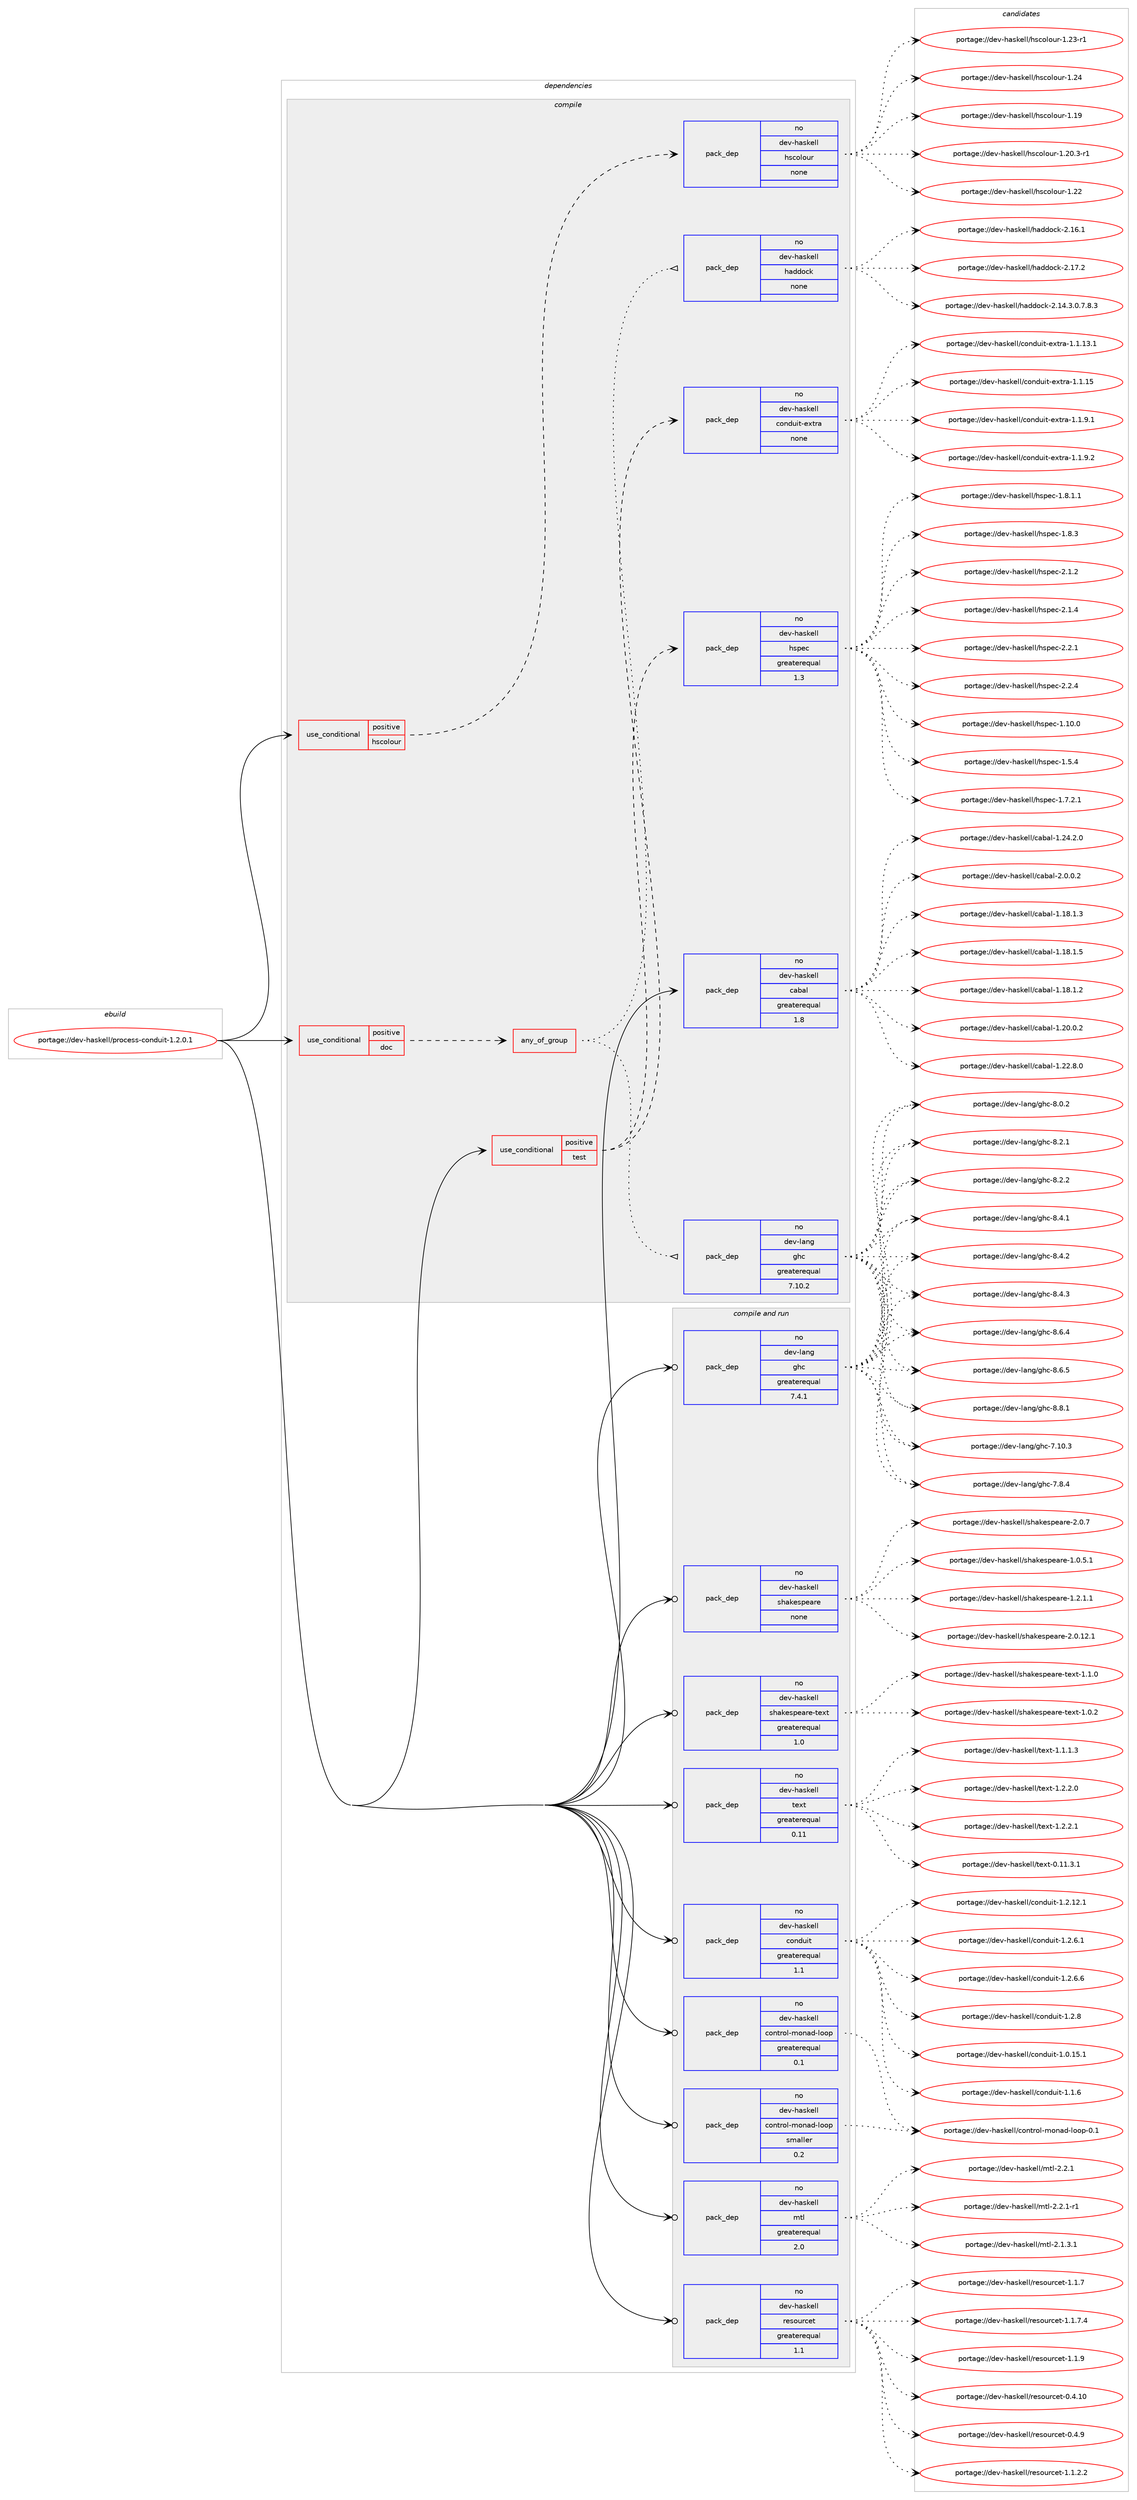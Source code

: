 digraph prolog {

# *************
# Graph options
# *************

newrank=true;
concentrate=true;
compound=true;
graph [rankdir=LR,fontname=Helvetica,fontsize=10,ranksep=1.5];#, ranksep=2.5, nodesep=0.2];
edge  [arrowhead=vee];
node  [fontname=Helvetica,fontsize=10];

# **********
# The ebuild
# **********

subgraph cluster_leftcol {
color=gray;
rank=same;
label=<<i>ebuild</i>>;
id [label="portage://dev-haskell/process-conduit-1.2.0.1", color=red, width=4, href="../dev-haskell/process-conduit-1.2.0.1.svg"];
}

# ****************
# The dependencies
# ****************

subgraph cluster_midcol {
color=gray;
label=<<i>dependencies</i>>;
subgraph cluster_compile {
fillcolor="#eeeeee";
style=filled;
label=<<i>compile</i>>;
subgraph cond16654 {
dependency77163 [label=<<TABLE BORDER="0" CELLBORDER="1" CELLSPACING="0" CELLPADDING="4"><TR><TD ROWSPAN="3" CELLPADDING="10">use_conditional</TD></TR><TR><TD>positive</TD></TR><TR><TD>doc</TD></TR></TABLE>>, shape=none, color=red];
subgraph any2187 {
dependency77164 [label=<<TABLE BORDER="0" CELLBORDER="1" CELLSPACING="0" CELLPADDING="4"><TR><TD CELLPADDING="10">any_of_group</TD></TR></TABLE>>, shape=none, color=red];subgraph pack58265 {
dependency77165 [label=<<TABLE BORDER="0" CELLBORDER="1" CELLSPACING="0" CELLPADDING="4" WIDTH="220"><TR><TD ROWSPAN="6" CELLPADDING="30">pack_dep</TD></TR><TR><TD WIDTH="110">no</TD></TR><TR><TD>dev-haskell</TD></TR><TR><TD>haddock</TD></TR><TR><TD>none</TD></TR><TR><TD></TD></TR></TABLE>>, shape=none, color=blue];
}
dependency77164:e -> dependency77165:w [weight=20,style="dotted",arrowhead="oinv"];
subgraph pack58266 {
dependency77166 [label=<<TABLE BORDER="0" CELLBORDER="1" CELLSPACING="0" CELLPADDING="4" WIDTH="220"><TR><TD ROWSPAN="6" CELLPADDING="30">pack_dep</TD></TR><TR><TD WIDTH="110">no</TD></TR><TR><TD>dev-lang</TD></TR><TR><TD>ghc</TD></TR><TR><TD>greaterequal</TD></TR><TR><TD>7.10.2</TD></TR></TABLE>>, shape=none, color=blue];
}
dependency77164:e -> dependency77166:w [weight=20,style="dotted",arrowhead="oinv"];
}
dependency77163:e -> dependency77164:w [weight=20,style="dashed",arrowhead="vee"];
}
id:e -> dependency77163:w [weight=20,style="solid",arrowhead="vee"];
subgraph cond16655 {
dependency77167 [label=<<TABLE BORDER="0" CELLBORDER="1" CELLSPACING="0" CELLPADDING="4"><TR><TD ROWSPAN="3" CELLPADDING="10">use_conditional</TD></TR><TR><TD>positive</TD></TR><TR><TD>hscolour</TD></TR></TABLE>>, shape=none, color=red];
subgraph pack58267 {
dependency77168 [label=<<TABLE BORDER="0" CELLBORDER="1" CELLSPACING="0" CELLPADDING="4" WIDTH="220"><TR><TD ROWSPAN="6" CELLPADDING="30">pack_dep</TD></TR><TR><TD WIDTH="110">no</TD></TR><TR><TD>dev-haskell</TD></TR><TR><TD>hscolour</TD></TR><TR><TD>none</TD></TR><TR><TD></TD></TR></TABLE>>, shape=none, color=blue];
}
dependency77167:e -> dependency77168:w [weight=20,style="dashed",arrowhead="vee"];
}
id:e -> dependency77167:w [weight=20,style="solid",arrowhead="vee"];
subgraph cond16656 {
dependency77169 [label=<<TABLE BORDER="0" CELLBORDER="1" CELLSPACING="0" CELLPADDING="4"><TR><TD ROWSPAN="3" CELLPADDING="10">use_conditional</TD></TR><TR><TD>positive</TD></TR><TR><TD>test</TD></TR></TABLE>>, shape=none, color=red];
subgraph pack58268 {
dependency77170 [label=<<TABLE BORDER="0" CELLBORDER="1" CELLSPACING="0" CELLPADDING="4" WIDTH="220"><TR><TD ROWSPAN="6" CELLPADDING="30">pack_dep</TD></TR><TR><TD WIDTH="110">no</TD></TR><TR><TD>dev-haskell</TD></TR><TR><TD>conduit-extra</TD></TR><TR><TD>none</TD></TR><TR><TD></TD></TR></TABLE>>, shape=none, color=blue];
}
dependency77169:e -> dependency77170:w [weight=20,style="dashed",arrowhead="vee"];
subgraph pack58269 {
dependency77171 [label=<<TABLE BORDER="0" CELLBORDER="1" CELLSPACING="0" CELLPADDING="4" WIDTH="220"><TR><TD ROWSPAN="6" CELLPADDING="30">pack_dep</TD></TR><TR><TD WIDTH="110">no</TD></TR><TR><TD>dev-haskell</TD></TR><TR><TD>hspec</TD></TR><TR><TD>greaterequal</TD></TR><TR><TD>1.3</TD></TR></TABLE>>, shape=none, color=blue];
}
dependency77169:e -> dependency77171:w [weight=20,style="dashed",arrowhead="vee"];
}
id:e -> dependency77169:w [weight=20,style="solid",arrowhead="vee"];
subgraph pack58270 {
dependency77172 [label=<<TABLE BORDER="0" CELLBORDER="1" CELLSPACING="0" CELLPADDING="4" WIDTH="220"><TR><TD ROWSPAN="6" CELLPADDING="30">pack_dep</TD></TR><TR><TD WIDTH="110">no</TD></TR><TR><TD>dev-haskell</TD></TR><TR><TD>cabal</TD></TR><TR><TD>greaterequal</TD></TR><TR><TD>1.8</TD></TR></TABLE>>, shape=none, color=blue];
}
id:e -> dependency77172:w [weight=20,style="solid",arrowhead="vee"];
}
subgraph cluster_compileandrun {
fillcolor="#eeeeee";
style=filled;
label=<<i>compile and run</i>>;
subgraph pack58271 {
dependency77173 [label=<<TABLE BORDER="0" CELLBORDER="1" CELLSPACING="0" CELLPADDING="4" WIDTH="220"><TR><TD ROWSPAN="6" CELLPADDING="30">pack_dep</TD></TR><TR><TD WIDTH="110">no</TD></TR><TR><TD>dev-haskell</TD></TR><TR><TD>conduit</TD></TR><TR><TD>greaterequal</TD></TR><TR><TD>1.1</TD></TR></TABLE>>, shape=none, color=blue];
}
id:e -> dependency77173:w [weight=20,style="solid",arrowhead="odotvee"];
subgraph pack58272 {
dependency77174 [label=<<TABLE BORDER="0" CELLBORDER="1" CELLSPACING="0" CELLPADDING="4" WIDTH="220"><TR><TD ROWSPAN="6" CELLPADDING="30">pack_dep</TD></TR><TR><TD WIDTH="110">no</TD></TR><TR><TD>dev-haskell</TD></TR><TR><TD>control-monad-loop</TD></TR><TR><TD>greaterequal</TD></TR><TR><TD>0.1</TD></TR></TABLE>>, shape=none, color=blue];
}
id:e -> dependency77174:w [weight=20,style="solid",arrowhead="odotvee"];
subgraph pack58273 {
dependency77175 [label=<<TABLE BORDER="0" CELLBORDER="1" CELLSPACING="0" CELLPADDING="4" WIDTH="220"><TR><TD ROWSPAN="6" CELLPADDING="30">pack_dep</TD></TR><TR><TD WIDTH="110">no</TD></TR><TR><TD>dev-haskell</TD></TR><TR><TD>control-monad-loop</TD></TR><TR><TD>smaller</TD></TR><TR><TD>0.2</TD></TR></TABLE>>, shape=none, color=blue];
}
id:e -> dependency77175:w [weight=20,style="solid",arrowhead="odotvee"];
subgraph pack58274 {
dependency77176 [label=<<TABLE BORDER="0" CELLBORDER="1" CELLSPACING="0" CELLPADDING="4" WIDTH="220"><TR><TD ROWSPAN="6" CELLPADDING="30">pack_dep</TD></TR><TR><TD WIDTH="110">no</TD></TR><TR><TD>dev-haskell</TD></TR><TR><TD>mtl</TD></TR><TR><TD>greaterequal</TD></TR><TR><TD>2.0</TD></TR></TABLE>>, shape=none, color=blue];
}
id:e -> dependency77176:w [weight=20,style="solid",arrowhead="odotvee"];
subgraph pack58275 {
dependency77177 [label=<<TABLE BORDER="0" CELLBORDER="1" CELLSPACING="0" CELLPADDING="4" WIDTH="220"><TR><TD ROWSPAN="6" CELLPADDING="30">pack_dep</TD></TR><TR><TD WIDTH="110">no</TD></TR><TR><TD>dev-haskell</TD></TR><TR><TD>resourcet</TD></TR><TR><TD>greaterequal</TD></TR><TR><TD>1.1</TD></TR></TABLE>>, shape=none, color=blue];
}
id:e -> dependency77177:w [weight=20,style="solid",arrowhead="odotvee"];
subgraph pack58276 {
dependency77178 [label=<<TABLE BORDER="0" CELLBORDER="1" CELLSPACING="0" CELLPADDING="4" WIDTH="220"><TR><TD ROWSPAN="6" CELLPADDING="30">pack_dep</TD></TR><TR><TD WIDTH="110">no</TD></TR><TR><TD>dev-haskell</TD></TR><TR><TD>shakespeare</TD></TR><TR><TD>none</TD></TR><TR><TD></TD></TR></TABLE>>, shape=none, color=blue];
}
id:e -> dependency77178:w [weight=20,style="solid",arrowhead="odotvee"];
subgraph pack58277 {
dependency77179 [label=<<TABLE BORDER="0" CELLBORDER="1" CELLSPACING="0" CELLPADDING="4" WIDTH="220"><TR><TD ROWSPAN="6" CELLPADDING="30">pack_dep</TD></TR><TR><TD WIDTH="110">no</TD></TR><TR><TD>dev-haskell</TD></TR><TR><TD>shakespeare-text</TD></TR><TR><TD>greaterequal</TD></TR><TR><TD>1.0</TD></TR></TABLE>>, shape=none, color=blue];
}
id:e -> dependency77179:w [weight=20,style="solid",arrowhead="odotvee"];
subgraph pack58278 {
dependency77180 [label=<<TABLE BORDER="0" CELLBORDER="1" CELLSPACING="0" CELLPADDING="4" WIDTH="220"><TR><TD ROWSPAN="6" CELLPADDING="30">pack_dep</TD></TR><TR><TD WIDTH="110">no</TD></TR><TR><TD>dev-haskell</TD></TR><TR><TD>text</TD></TR><TR><TD>greaterequal</TD></TR><TR><TD>0.11</TD></TR></TABLE>>, shape=none, color=blue];
}
id:e -> dependency77180:w [weight=20,style="solid",arrowhead="odotvee"];
subgraph pack58279 {
dependency77181 [label=<<TABLE BORDER="0" CELLBORDER="1" CELLSPACING="0" CELLPADDING="4" WIDTH="220"><TR><TD ROWSPAN="6" CELLPADDING="30">pack_dep</TD></TR><TR><TD WIDTH="110">no</TD></TR><TR><TD>dev-lang</TD></TR><TR><TD>ghc</TD></TR><TR><TD>greaterequal</TD></TR><TR><TD>7.4.1</TD></TR></TABLE>>, shape=none, color=blue];
}
id:e -> dependency77181:w [weight=20,style="solid",arrowhead="odotvee"];
}
subgraph cluster_run {
fillcolor="#eeeeee";
style=filled;
label=<<i>run</i>>;
}
}

# **************
# The candidates
# **************

subgraph cluster_choices {
rank=same;
color=gray;
label=<<i>candidates</i>>;

subgraph choice58265 {
color=black;
nodesep=1;
choiceportage1001011184510497115107101108108471049710010011199107455046495246514648465546564651 [label="portage://dev-haskell/haddock-2.14.3.0.7.8.3", color=red, width=4,href="../dev-haskell/haddock-2.14.3.0.7.8.3.svg"];
choiceportage100101118451049711510710110810847104971001001119910745504649544649 [label="portage://dev-haskell/haddock-2.16.1", color=red, width=4,href="../dev-haskell/haddock-2.16.1.svg"];
choiceportage100101118451049711510710110810847104971001001119910745504649554650 [label="portage://dev-haskell/haddock-2.17.2", color=red, width=4,href="../dev-haskell/haddock-2.17.2.svg"];
dependency77165:e -> choiceportage1001011184510497115107101108108471049710010011199107455046495246514648465546564651:w [style=dotted,weight="100"];
dependency77165:e -> choiceportage100101118451049711510710110810847104971001001119910745504649544649:w [style=dotted,weight="100"];
dependency77165:e -> choiceportage100101118451049711510710110810847104971001001119910745504649554650:w [style=dotted,weight="100"];
}
subgraph choice58266 {
color=black;
nodesep=1;
choiceportage1001011184510897110103471031049945554649484651 [label="portage://dev-lang/ghc-7.10.3", color=red, width=4,href="../dev-lang/ghc-7.10.3.svg"];
choiceportage10010111845108971101034710310499455546564652 [label="portage://dev-lang/ghc-7.8.4", color=red, width=4,href="../dev-lang/ghc-7.8.4.svg"];
choiceportage10010111845108971101034710310499455646484650 [label="portage://dev-lang/ghc-8.0.2", color=red, width=4,href="../dev-lang/ghc-8.0.2.svg"];
choiceportage10010111845108971101034710310499455646504649 [label="portage://dev-lang/ghc-8.2.1", color=red, width=4,href="../dev-lang/ghc-8.2.1.svg"];
choiceportage10010111845108971101034710310499455646504650 [label="portage://dev-lang/ghc-8.2.2", color=red, width=4,href="../dev-lang/ghc-8.2.2.svg"];
choiceportage10010111845108971101034710310499455646524649 [label="portage://dev-lang/ghc-8.4.1", color=red, width=4,href="../dev-lang/ghc-8.4.1.svg"];
choiceportage10010111845108971101034710310499455646524650 [label="portage://dev-lang/ghc-8.4.2", color=red, width=4,href="../dev-lang/ghc-8.4.2.svg"];
choiceportage10010111845108971101034710310499455646524651 [label="portage://dev-lang/ghc-8.4.3", color=red, width=4,href="../dev-lang/ghc-8.4.3.svg"];
choiceportage10010111845108971101034710310499455646544652 [label="portage://dev-lang/ghc-8.6.4", color=red, width=4,href="../dev-lang/ghc-8.6.4.svg"];
choiceportage10010111845108971101034710310499455646544653 [label="portage://dev-lang/ghc-8.6.5", color=red, width=4,href="../dev-lang/ghc-8.6.5.svg"];
choiceportage10010111845108971101034710310499455646564649 [label="portage://dev-lang/ghc-8.8.1", color=red, width=4,href="../dev-lang/ghc-8.8.1.svg"];
dependency77166:e -> choiceportage1001011184510897110103471031049945554649484651:w [style=dotted,weight="100"];
dependency77166:e -> choiceportage10010111845108971101034710310499455546564652:w [style=dotted,weight="100"];
dependency77166:e -> choiceportage10010111845108971101034710310499455646484650:w [style=dotted,weight="100"];
dependency77166:e -> choiceportage10010111845108971101034710310499455646504649:w [style=dotted,weight="100"];
dependency77166:e -> choiceportage10010111845108971101034710310499455646504650:w [style=dotted,weight="100"];
dependency77166:e -> choiceportage10010111845108971101034710310499455646524649:w [style=dotted,weight="100"];
dependency77166:e -> choiceportage10010111845108971101034710310499455646524650:w [style=dotted,weight="100"];
dependency77166:e -> choiceportage10010111845108971101034710310499455646524651:w [style=dotted,weight="100"];
dependency77166:e -> choiceportage10010111845108971101034710310499455646544652:w [style=dotted,weight="100"];
dependency77166:e -> choiceportage10010111845108971101034710310499455646544653:w [style=dotted,weight="100"];
dependency77166:e -> choiceportage10010111845108971101034710310499455646564649:w [style=dotted,weight="100"];
}
subgraph choice58267 {
color=black;
nodesep=1;
choiceportage100101118451049711510710110810847104115991111081111171144549464957 [label="portage://dev-haskell/hscolour-1.19", color=red, width=4,href="../dev-haskell/hscolour-1.19.svg"];
choiceportage10010111845104971151071011081084710411599111108111117114454946504846514511449 [label="portage://dev-haskell/hscolour-1.20.3-r1", color=red, width=4,href="../dev-haskell/hscolour-1.20.3-r1.svg"];
choiceportage100101118451049711510710110810847104115991111081111171144549465050 [label="portage://dev-haskell/hscolour-1.22", color=red, width=4,href="../dev-haskell/hscolour-1.22.svg"];
choiceportage1001011184510497115107101108108471041159911110811111711445494650514511449 [label="portage://dev-haskell/hscolour-1.23-r1", color=red, width=4,href="../dev-haskell/hscolour-1.23-r1.svg"];
choiceportage100101118451049711510710110810847104115991111081111171144549465052 [label="portage://dev-haskell/hscolour-1.24", color=red, width=4,href="../dev-haskell/hscolour-1.24.svg"];
dependency77168:e -> choiceportage100101118451049711510710110810847104115991111081111171144549464957:w [style=dotted,weight="100"];
dependency77168:e -> choiceportage10010111845104971151071011081084710411599111108111117114454946504846514511449:w [style=dotted,weight="100"];
dependency77168:e -> choiceportage100101118451049711510710110810847104115991111081111171144549465050:w [style=dotted,weight="100"];
dependency77168:e -> choiceportage1001011184510497115107101108108471041159911110811111711445494650514511449:w [style=dotted,weight="100"];
dependency77168:e -> choiceportage100101118451049711510710110810847104115991111081111171144549465052:w [style=dotted,weight="100"];
}
subgraph choice58268 {
color=black;
nodesep=1;
choiceportage100101118451049711510710110810847991111101001171051164510112011611497454946494649514649 [label="portage://dev-haskell/conduit-extra-1.1.13.1", color=red, width=4,href="../dev-haskell/conduit-extra-1.1.13.1.svg"];
choiceportage10010111845104971151071011081084799111110100117105116451011201161149745494649464953 [label="portage://dev-haskell/conduit-extra-1.1.15", color=red, width=4,href="../dev-haskell/conduit-extra-1.1.15.svg"];
choiceportage1001011184510497115107101108108479911111010011710511645101120116114974549464946574649 [label="portage://dev-haskell/conduit-extra-1.1.9.1", color=red, width=4,href="../dev-haskell/conduit-extra-1.1.9.1.svg"];
choiceportage1001011184510497115107101108108479911111010011710511645101120116114974549464946574650 [label="portage://dev-haskell/conduit-extra-1.1.9.2", color=red, width=4,href="../dev-haskell/conduit-extra-1.1.9.2.svg"];
dependency77170:e -> choiceportage100101118451049711510710110810847991111101001171051164510112011611497454946494649514649:w [style=dotted,weight="100"];
dependency77170:e -> choiceportage10010111845104971151071011081084799111110100117105116451011201161149745494649464953:w [style=dotted,weight="100"];
dependency77170:e -> choiceportage1001011184510497115107101108108479911111010011710511645101120116114974549464946574649:w [style=dotted,weight="100"];
dependency77170:e -> choiceportage1001011184510497115107101108108479911111010011710511645101120116114974549464946574650:w [style=dotted,weight="100"];
}
subgraph choice58269 {
color=black;
nodesep=1;
choiceportage1001011184510497115107101108108471041151121019945494649484648 [label="portage://dev-haskell/hspec-1.10.0", color=red, width=4,href="../dev-haskell/hspec-1.10.0.svg"];
choiceportage10010111845104971151071011081084710411511210199454946534652 [label="portage://dev-haskell/hspec-1.5.4", color=red, width=4,href="../dev-haskell/hspec-1.5.4.svg"];
choiceportage100101118451049711510710110810847104115112101994549465546504649 [label="portage://dev-haskell/hspec-1.7.2.1", color=red, width=4,href="../dev-haskell/hspec-1.7.2.1.svg"];
choiceportage100101118451049711510710110810847104115112101994549465646494649 [label="portage://dev-haskell/hspec-1.8.1.1", color=red, width=4,href="../dev-haskell/hspec-1.8.1.1.svg"];
choiceportage10010111845104971151071011081084710411511210199454946564651 [label="portage://dev-haskell/hspec-1.8.3", color=red, width=4,href="../dev-haskell/hspec-1.8.3.svg"];
choiceportage10010111845104971151071011081084710411511210199455046494650 [label="portage://dev-haskell/hspec-2.1.2", color=red, width=4,href="../dev-haskell/hspec-2.1.2.svg"];
choiceportage10010111845104971151071011081084710411511210199455046494652 [label="portage://dev-haskell/hspec-2.1.4", color=red, width=4,href="../dev-haskell/hspec-2.1.4.svg"];
choiceportage10010111845104971151071011081084710411511210199455046504649 [label="portage://dev-haskell/hspec-2.2.1", color=red, width=4,href="../dev-haskell/hspec-2.2.1.svg"];
choiceportage10010111845104971151071011081084710411511210199455046504652 [label="portage://dev-haskell/hspec-2.2.4", color=red, width=4,href="../dev-haskell/hspec-2.2.4.svg"];
dependency77171:e -> choiceportage1001011184510497115107101108108471041151121019945494649484648:w [style=dotted,weight="100"];
dependency77171:e -> choiceportage10010111845104971151071011081084710411511210199454946534652:w [style=dotted,weight="100"];
dependency77171:e -> choiceportage100101118451049711510710110810847104115112101994549465546504649:w [style=dotted,weight="100"];
dependency77171:e -> choiceportage100101118451049711510710110810847104115112101994549465646494649:w [style=dotted,weight="100"];
dependency77171:e -> choiceportage10010111845104971151071011081084710411511210199454946564651:w [style=dotted,weight="100"];
dependency77171:e -> choiceportage10010111845104971151071011081084710411511210199455046494650:w [style=dotted,weight="100"];
dependency77171:e -> choiceportage10010111845104971151071011081084710411511210199455046494652:w [style=dotted,weight="100"];
dependency77171:e -> choiceportage10010111845104971151071011081084710411511210199455046504649:w [style=dotted,weight="100"];
dependency77171:e -> choiceportage10010111845104971151071011081084710411511210199455046504652:w [style=dotted,weight="100"];
}
subgraph choice58270 {
color=black;
nodesep=1;
choiceportage10010111845104971151071011081084799979897108454946495646494650 [label="portage://dev-haskell/cabal-1.18.1.2", color=red, width=4,href="../dev-haskell/cabal-1.18.1.2.svg"];
choiceportage10010111845104971151071011081084799979897108454946495646494651 [label="portage://dev-haskell/cabal-1.18.1.3", color=red, width=4,href="../dev-haskell/cabal-1.18.1.3.svg"];
choiceportage10010111845104971151071011081084799979897108454946495646494653 [label="portage://dev-haskell/cabal-1.18.1.5", color=red, width=4,href="../dev-haskell/cabal-1.18.1.5.svg"];
choiceportage10010111845104971151071011081084799979897108454946504846484650 [label="portage://dev-haskell/cabal-1.20.0.2", color=red, width=4,href="../dev-haskell/cabal-1.20.0.2.svg"];
choiceportage10010111845104971151071011081084799979897108454946505046564648 [label="portage://dev-haskell/cabal-1.22.8.0", color=red, width=4,href="../dev-haskell/cabal-1.22.8.0.svg"];
choiceportage10010111845104971151071011081084799979897108454946505246504648 [label="portage://dev-haskell/cabal-1.24.2.0", color=red, width=4,href="../dev-haskell/cabal-1.24.2.0.svg"];
choiceportage100101118451049711510710110810847999798971084550464846484650 [label="portage://dev-haskell/cabal-2.0.0.2", color=red, width=4,href="../dev-haskell/cabal-2.0.0.2.svg"];
dependency77172:e -> choiceportage10010111845104971151071011081084799979897108454946495646494650:w [style=dotted,weight="100"];
dependency77172:e -> choiceportage10010111845104971151071011081084799979897108454946495646494651:w [style=dotted,weight="100"];
dependency77172:e -> choiceportage10010111845104971151071011081084799979897108454946495646494653:w [style=dotted,weight="100"];
dependency77172:e -> choiceportage10010111845104971151071011081084799979897108454946504846484650:w [style=dotted,weight="100"];
dependency77172:e -> choiceportage10010111845104971151071011081084799979897108454946505046564648:w [style=dotted,weight="100"];
dependency77172:e -> choiceportage10010111845104971151071011081084799979897108454946505246504648:w [style=dotted,weight="100"];
dependency77172:e -> choiceportage100101118451049711510710110810847999798971084550464846484650:w [style=dotted,weight="100"];
}
subgraph choice58271 {
color=black;
nodesep=1;
choiceportage10010111845104971151071011081084799111110100117105116454946484649534649 [label="portage://dev-haskell/conduit-1.0.15.1", color=red, width=4,href="../dev-haskell/conduit-1.0.15.1.svg"];
choiceportage10010111845104971151071011081084799111110100117105116454946494654 [label="portage://dev-haskell/conduit-1.1.6", color=red, width=4,href="../dev-haskell/conduit-1.1.6.svg"];
choiceportage10010111845104971151071011081084799111110100117105116454946504649504649 [label="portage://dev-haskell/conduit-1.2.12.1", color=red, width=4,href="../dev-haskell/conduit-1.2.12.1.svg"];
choiceportage100101118451049711510710110810847991111101001171051164549465046544649 [label="portage://dev-haskell/conduit-1.2.6.1", color=red, width=4,href="../dev-haskell/conduit-1.2.6.1.svg"];
choiceportage100101118451049711510710110810847991111101001171051164549465046544654 [label="portage://dev-haskell/conduit-1.2.6.6", color=red, width=4,href="../dev-haskell/conduit-1.2.6.6.svg"];
choiceportage10010111845104971151071011081084799111110100117105116454946504656 [label="portage://dev-haskell/conduit-1.2.8", color=red, width=4,href="../dev-haskell/conduit-1.2.8.svg"];
dependency77173:e -> choiceportage10010111845104971151071011081084799111110100117105116454946484649534649:w [style=dotted,weight="100"];
dependency77173:e -> choiceportage10010111845104971151071011081084799111110100117105116454946494654:w [style=dotted,weight="100"];
dependency77173:e -> choiceportage10010111845104971151071011081084799111110100117105116454946504649504649:w [style=dotted,weight="100"];
dependency77173:e -> choiceportage100101118451049711510710110810847991111101001171051164549465046544649:w [style=dotted,weight="100"];
dependency77173:e -> choiceportage100101118451049711510710110810847991111101001171051164549465046544654:w [style=dotted,weight="100"];
dependency77173:e -> choiceportage10010111845104971151071011081084799111110100117105116454946504656:w [style=dotted,weight="100"];
}
subgraph choice58272 {
color=black;
nodesep=1;
choiceportage1001011184510497115107101108108479911111011611411110845109111110971004510811111111245484649 [label="portage://dev-haskell/control-monad-loop-0.1", color=red, width=4,href="../dev-haskell/control-monad-loop-0.1.svg"];
dependency77174:e -> choiceportage1001011184510497115107101108108479911111011611411110845109111110971004510811111111245484649:w [style=dotted,weight="100"];
}
subgraph choice58273 {
color=black;
nodesep=1;
choiceportage1001011184510497115107101108108479911111011611411110845109111110971004510811111111245484649 [label="portage://dev-haskell/control-monad-loop-0.1", color=red, width=4,href="../dev-haskell/control-monad-loop-0.1.svg"];
dependency77175:e -> choiceportage1001011184510497115107101108108479911111011611411110845109111110971004510811111111245484649:w [style=dotted,weight="100"];
}
subgraph choice58274 {
color=black;
nodesep=1;
choiceportage1001011184510497115107101108108471091161084550464946514649 [label="portage://dev-haskell/mtl-2.1.3.1", color=red, width=4,href="../dev-haskell/mtl-2.1.3.1.svg"];
choiceportage100101118451049711510710110810847109116108455046504649 [label="portage://dev-haskell/mtl-2.2.1", color=red, width=4,href="../dev-haskell/mtl-2.2.1.svg"];
choiceportage1001011184510497115107101108108471091161084550465046494511449 [label="portage://dev-haskell/mtl-2.2.1-r1", color=red, width=4,href="../dev-haskell/mtl-2.2.1-r1.svg"];
dependency77176:e -> choiceportage1001011184510497115107101108108471091161084550464946514649:w [style=dotted,weight="100"];
dependency77176:e -> choiceportage100101118451049711510710110810847109116108455046504649:w [style=dotted,weight="100"];
dependency77176:e -> choiceportage1001011184510497115107101108108471091161084550465046494511449:w [style=dotted,weight="100"];
}
subgraph choice58275 {
color=black;
nodesep=1;
choiceportage1001011184510497115107101108108471141011151111171149910111645484652464948 [label="portage://dev-haskell/resourcet-0.4.10", color=red, width=4,href="../dev-haskell/resourcet-0.4.10.svg"];
choiceportage10010111845104971151071011081084711410111511111711499101116454846524657 [label="portage://dev-haskell/resourcet-0.4.9", color=red, width=4,href="../dev-haskell/resourcet-0.4.9.svg"];
choiceportage100101118451049711510710110810847114101115111117114991011164549464946504650 [label="portage://dev-haskell/resourcet-1.1.2.2", color=red, width=4,href="../dev-haskell/resourcet-1.1.2.2.svg"];
choiceportage10010111845104971151071011081084711410111511111711499101116454946494655 [label="portage://dev-haskell/resourcet-1.1.7", color=red, width=4,href="../dev-haskell/resourcet-1.1.7.svg"];
choiceportage100101118451049711510710110810847114101115111117114991011164549464946554652 [label="portage://dev-haskell/resourcet-1.1.7.4", color=red, width=4,href="../dev-haskell/resourcet-1.1.7.4.svg"];
choiceportage10010111845104971151071011081084711410111511111711499101116454946494657 [label="portage://dev-haskell/resourcet-1.1.9", color=red, width=4,href="../dev-haskell/resourcet-1.1.9.svg"];
dependency77177:e -> choiceportage1001011184510497115107101108108471141011151111171149910111645484652464948:w [style=dotted,weight="100"];
dependency77177:e -> choiceportage10010111845104971151071011081084711410111511111711499101116454846524657:w [style=dotted,weight="100"];
dependency77177:e -> choiceportage100101118451049711510710110810847114101115111117114991011164549464946504650:w [style=dotted,weight="100"];
dependency77177:e -> choiceportage10010111845104971151071011081084711410111511111711499101116454946494655:w [style=dotted,weight="100"];
dependency77177:e -> choiceportage100101118451049711510710110810847114101115111117114991011164549464946554652:w [style=dotted,weight="100"];
dependency77177:e -> choiceportage10010111845104971151071011081084711410111511111711499101116454946494657:w [style=dotted,weight="100"];
}
subgraph choice58276 {
color=black;
nodesep=1;
choiceportage10010111845104971151071011081084711510497107101115112101971141014549464846534649 [label="portage://dev-haskell/shakespeare-1.0.5.1", color=red, width=4,href="../dev-haskell/shakespeare-1.0.5.1.svg"];
choiceportage10010111845104971151071011081084711510497107101115112101971141014549465046494649 [label="portage://dev-haskell/shakespeare-1.2.1.1", color=red, width=4,href="../dev-haskell/shakespeare-1.2.1.1.svg"];
choiceportage1001011184510497115107101108108471151049710710111511210197114101455046484649504649 [label="portage://dev-haskell/shakespeare-2.0.12.1", color=red, width=4,href="../dev-haskell/shakespeare-2.0.12.1.svg"];
choiceportage1001011184510497115107101108108471151049710710111511210197114101455046484655 [label="portage://dev-haskell/shakespeare-2.0.7", color=red, width=4,href="../dev-haskell/shakespeare-2.0.7.svg"];
dependency77178:e -> choiceportage10010111845104971151071011081084711510497107101115112101971141014549464846534649:w [style=dotted,weight="100"];
dependency77178:e -> choiceportage10010111845104971151071011081084711510497107101115112101971141014549465046494649:w [style=dotted,weight="100"];
dependency77178:e -> choiceportage1001011184510497115107101108108471151049710710111511210197114101455046484649504649:w [style=dotted,weight="100"];
dependency77178:e -> choiceportage1001011184510497115107101108108471151049710710111511210197114101455046484655:w [style=dotted,weight="100"];
}
subgraph choice58277 {
color=black;
nodesep=1;
choiceportage100101118451049711510710110810847115104971071011151121019711410145116101120116454946484650 [label="portage://dev-haskell/shakespeare-text-1.0.2", color=red, width=4,href="../dev-haskell/shakespeare-text-1.0.2.svg"];
choiceportage100101118451049711510710110810847115104971071011151121019711410145116101120116454946494648 [label="portage://dev-haskell/shakespeare-text-1.1.0", color=red, width=4,href="../dev-haskell/shakespeare-text-1.1.0.svg"];
dependency77179:e -> choiceportage100101118451049711510710110810847115104971071011151121019711410145116101120116454946484650:w [style=dotted,weight="100"];
dependency77179:e -> choiceportage100101118451049711510710110810847115104971071011151121019711410145116101120116454946494648:w [style=dotted,weight="100"];
}
subgraph choice58278 {
color=black;
nodesep=1;
choiceportage100101118451049711510710110810847116101120116454846494946514649 [label="portage://dev-haskell/text-0.11.3.1", color=red, width=4,href="../dev-haskell/text-0.11.3.1.svg"];
choiceportage1001011184510497115107101108108471161011201164549464946494651 [label="portage://dev-haskell/text-1.1.1.3", color=red, width=4,href="../dev-haskell/text-1.1.1.3.svg"];
choiceportage1001011184510497115107101108108471161011201164549465046504648 [label="portage://dev-haskell/text-1.2.2.0", color=red, width=4,href="../dev-haskell/text-1.2.2.0.svg"];
choiceportage1001011184510497115107101108108471161011201164549465046504649 [label="portage://dev-haskell/text-1.2.2.1", color=red, width=4,href="../dev-haskell/text-1.2.2.1.svg"];
dependency77180:e -> choiceportage100101118451049711510710110810847116101120116454846494946514649:w [style=dotted,weight="100"];
dependency77180:e -> choiceportage1001011184510497115107101108108471161011201164549464946494651:w [style=dotted,weight="100"];
dependency77180:e -> choiceportage1001011184510497115107101108108471161011201164549465046504648:w [style=dotted,weight="100"];
dependency77180:e -> choiceportage1001011184510497115107101108108471161011201164549465046504649:w [style=dotted,weight="100"];
}
subgraph choice58279 {
color=black;
nodesep=1;
choiceportage1001011184510897110103471031049945554649484651 [label="portage://dev-lang/ghc-7.10.3", color=red, width=4,href="../dev-lang/ghc-7.10.3.svg"];
choiceportage10010111845108971101034710310499455546564652 [label="portage://dev-lang/ghc-7.8.4", color=red, width=4,href="../dev-lang/ghc-7.8.4.svg"];
choiceportage10010111845108971101034710310499455646484650 [label="portage://dev-lang/ghc-8.0.2", color=red, width=4,href="../dev-lang/ghc-8.0.2.svg"];
choiceportage10010111845108971101034710310499455646504649 [label="portage://dev-lang/ghc-8.2.1", color=red, width=4,href="../dev-lang/ghc-8.2.1.svg"];
choiceportage10010111845108971101034710310499455646504650 [label="portage://dev-lang/ghc-8.2.2", color=red, width=4,href="../dev-lang/ghc-8.2.2.svg"];
choiceportage10010111845108971101034710310499455646524649 [label="portage://dev-lang/ghc-8.4.1", color=red, width=4,href="../dev-lang/ghc-8.4.1.svg"];
choiceportage10010111845108971101034710310499455646524650 [label="portage://dev-lang/ghc-8.4.2", color=red, width=4,href="../dev-lang/ghc-8.4.2.svg"];
choiceportage10010111845108971101034710310499455646524651 [label="portage://dev-lang/ghc-8.4.3", color=red, width=4,href="../dev-lang/ghc-8.4.3.svg"];
choiceportage10010111845108971101034710310499455646544652 [label="portage://dev-lang/ghc-8.6.4", color=red, width=4,href="../dev-lang/ghc-8.6.4.svg"];
choiceportage10010111845108971101034710310499455646544653 [label="portage://dev-lang/ghc-8.6.5", color=red, width=4,href="../dev-lang/ghc-8.6.5.svg"];
choiceportage10010111845108971101034710310499455646564649 [label="portage://dev-lang/ghc-8.8.1", color=red, width=4,href="../dev-lang/ghc-8.8.1.svg"];
dependency77181:e -> choiceportage1001011184510897110103471031049945554649484651:w [style=dotted,weight="100"];
dependency77181:e -> choiceportage10010111845108971101034710310499455546564652:w [style=dotted,weight="100"];
dependency77181:e -> choiceportage10010111845108971101034710310499455646484650:w [style=dotted,weight="100"];
dependency77181:e -> choiceportage10010111845108971101034710310499455646504649:w [style=dotted,weight="100"];
dependency77181:e -> choiceportage10010111845108971101034710310499455646504650:w [style=dotted,weight="100"];
dependency77181:e -> choiceportage10010111845108971101034710310499455646524649:w [style=dotted,weight="100"];
dependency77181:e -> choiceportage10010111845108971101034710310499455646524650:w [style=dotted,weight="100"];
dependency77181:e -> choiceportage10010111845108971101034710310499455646524651:w [style=dotted,weight="100"];
dependency77181:e -> choiceportage10010111845108971101034710310499455646544652:w [style=dotted,weight="100"];
dependency77181:e -> choiceportage10010111845108971101034710310499455646544653:w [style=dotted,weight="100"];
dependency77181:e -> choiceportage10010111845108971101034710310499455646564649:w [style=dotted,weight="100"];
}
}

}
